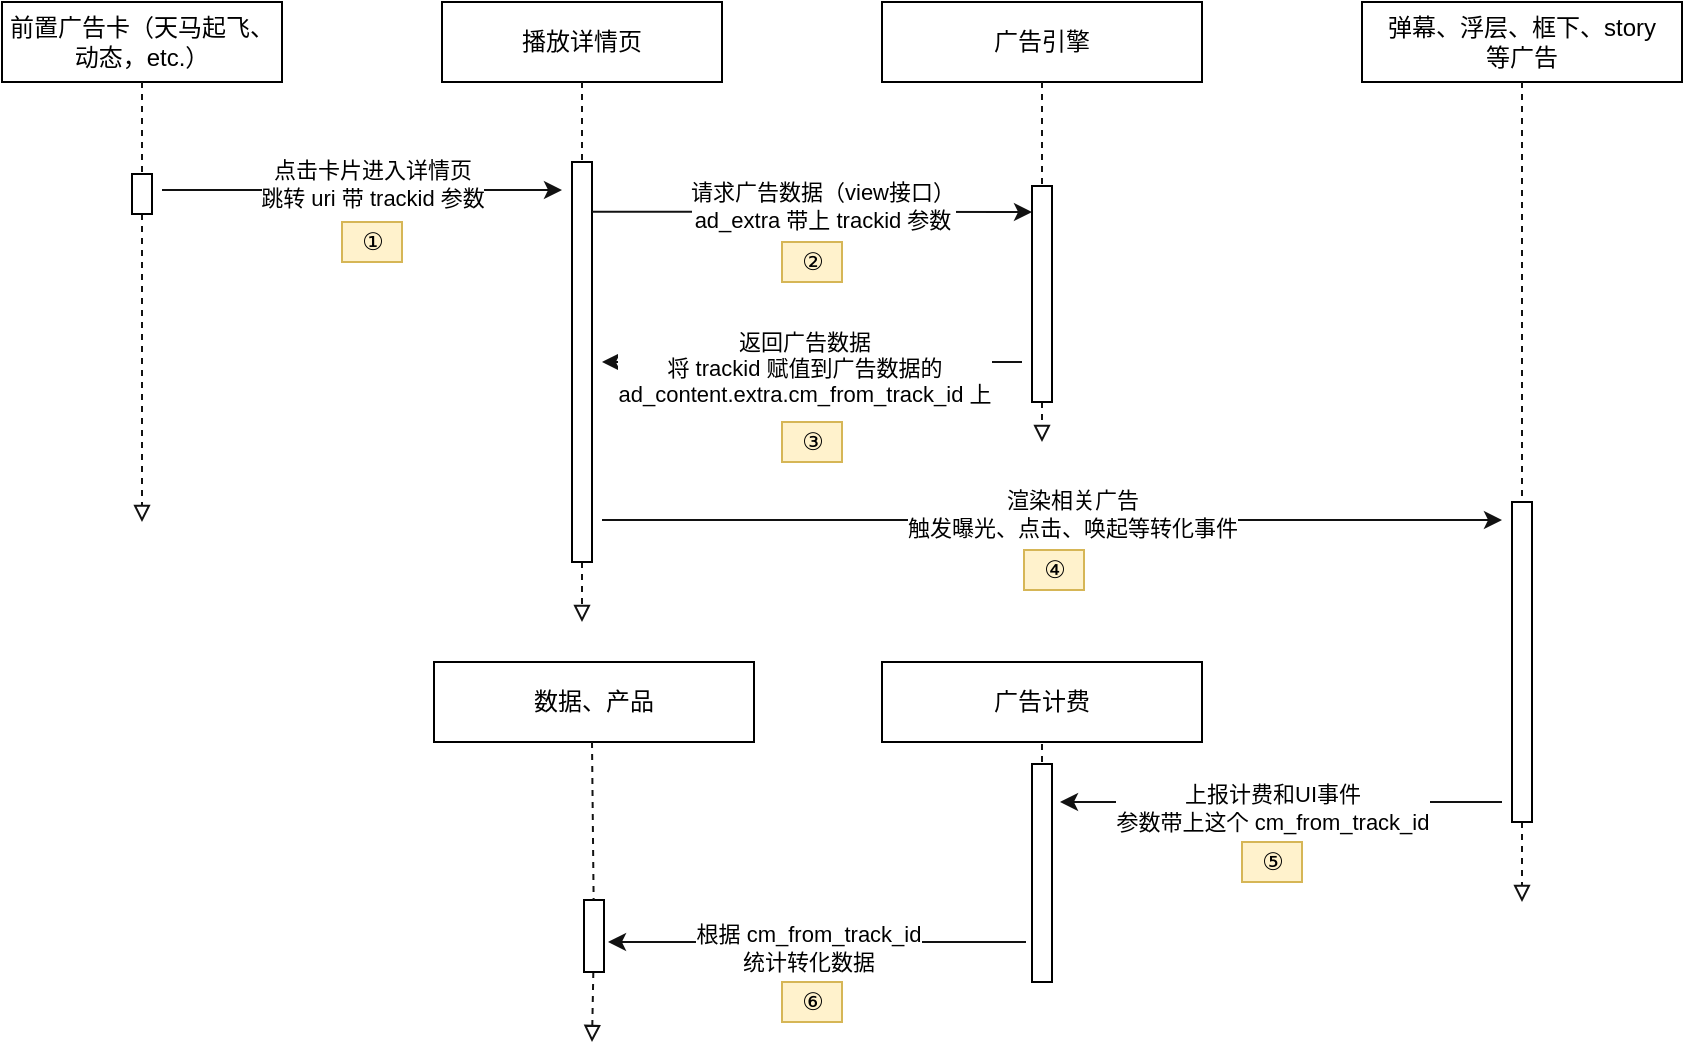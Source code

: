 <mxfile version="17.0.0" type="github"><diagram id="q6yRUSRNz8q-C1fMmrtT" name="Page-1"><mxGraphModel dx="1020" dy="648" grid="1" gridSize="10" guides="1" tooltips="1" connect="1" arrows="1" fold="1" page="1" pageScale="1" pageWidth="827" pageHeight="1169" math="0" shadow="0"><root><mxCell id="0"/><mxCell id="1" parent="0"/><mxCell id="r_xd5Zc-UnmTBXiOUZ6F-1" value="前置广告卡（天马起飞、动态，etc.）" style="rounded=0;whiteSpace=wrap;html=1;" vertex="1" parent="1"><mxGeometry x="100" y="100" width="140" height="40" as="geometry"/></mxCell><mxCell id="r_xd5Zc-UnmTBXiOUZ6F-2" value="播放详情页" style="rounded=0;whiteSpace=wrap;html=1;" vertex="1" parent="1"><mxGeometry x="320" y="100" width="140" height="40" as="geometry"/></mxCell><mxCell id="r_xd5Zc-UnmTBXiOUZ6F-3" value="弹幕、浮层、框下、story&lt;br&gt;等广告" style="rounded=0;whiteSpace=wrap;html=1;" vertex="1" parent="1"><mxGeometry x="780" y="100" width="160" height="40" as="geometry"/></mxCell><mxCell id="r_xd5Zc-UnmTBXiOUZ6F-5" value="广告引擎" style="rounded=0;whiteSpace=wrap;html=1;" vertex="1" parent="1"><mxGeometry x="540" y="100" width="160" height="40" as="geometry"/></mxCell><mxCell id="r_xd5Zc-UnmTBXiOUZ6F-6" value="" style="endArrow=block;dashed=1;html=1;strokeWidth=1;rounded=0;endFill=0;strokeColor=#121212;startArrow=none;startFill=0;exitX=0.5;exitY=1;exitDx=0;exitDy=0;" edge="1" parent="1" source="r_xd5Zc-UnmTBXiOUZ6F-7"><mxGeometry width="50" height="50" relative="1" as="geometry"><mxPoint x="50" y="310" as="sourcePoint"/><mxPoint x="170" y="360" as="targetPoint"/></mxGeometry></mxCell><mxCell id="r_xd5Zc-UnmTBXiOUZ6F-7" value="" style="rounded=0;whiteSpace=wrap;html=1;" vertex="1" parent="1"><mxGeometry x="165" y="186" width="10" height="20" as="geometry"/></mxCell><mxCell id="r_xd5Zc-UnmTBXiOUZ6F-8" value="" style="endArrow=none;dashed=1;html=1;strokeWidth=1;rounded=0;endFill=0;strokeColor=#121212;startArrow=none;startFill=0;exitX=0.5;exitY=1;exitDx=0;exitDy=0;" edge="1" parent="1" source="r_xd5Zc-UnmTBXiOUZ6F-1" target="r_xd5Zc-UnmTBXiOUZ6F-7"><mxGeometry width="50" height="50" relative="1" as="geometry"><mxPoint x="170" y="140" as="sourcePoint"/><mxPoint x="170" y="600" as="targetPoint"/></mxGeometry></mxCell><mxCell id="r_xd5Zc-UnmTBXiOUZ6F-9" value="" style="endArrow=classic;html=1;rounded=0;strokeColor=#121212;strokeWidth=1;" edge="1" parent="1"><mxGeometry width="50" height="50" relative="1" as="geometry"><mxPoint x="180" y="194" as="sourcePoint"/><mxPoint x="380" y="194" as="targetPoint"/></mxGeometry></mxCell><mxCell id="r_xd5Zc-UnmTBXiOUZ6F-11" value="点击卡片进入详情页&lt;br&gt;跳转 uri 带 trackid 参数" style="edgeLabel;html=1;align=center;verticalAlign=middle;resizable=0;points=[];" vertex="1" connectable="0" parent="r_xd5Zc-UnmTBXiOUZ6F-9"><mxGeometry x="0.044" y="3" relative="1" as="geometry"><mxPoint as="offset"/></mxGeometry></mxCell><mxCell id="r_xd5Zc-UnmTBXiOUZ6F-10" value="" style="endArrow=block;dashed=1;html=1;strokeWidth=1;rounded=0;endFill=0;strokeColor=#121212;startArrow=none;startFill=0;exitX=0.5;exitY=1;exitDx=0;exitDy=0;" edge="1" parent="1" source="r_xd5Zc-UnmTBXiOUZ6F-12"><mxGeometry width="50" height="50" relative="1" as="geometry"><mxPoint x="389.66" y="140.0" as="sourcePoint"/><mxPoint x="390" y="410" as="targetPoint"/></mxGeometry></mxCell><mxCell id="r_xd5Zc-UnmTBXiOUZ6F-12" value="" style="rounded=0;whiteSpace=wrap;html=1;" vertex="1" parent="1"><mxGeometry x="385" y="180" width="10" height="200" as="geometry"/></mxCell><mxCell id="r_xd5Zc-UnmTBXiOUZ6F-13" value="" style="endArrow=none;dashed=1;html=1;strokeWidth=1;rounded=0;endFill=0;strokeColor=#121212;startArrow=none;startFill=0;exitX=0.5;exitY=1;exitDx=0;exitDy=0;" edge="1" parent="1" source="r_xd5Zc-UnmTBXiOUZ6F-2" target="r_xd5Zc-UnmTBXiOUZ6F-12"><mxGeometry width="50" height="50" relative="1" as="geometry"><mxPoint x="390" y="140" as="sourcePoint"/><mxPoint x="390" y="600" as="targetPoint"/></mxGeometry></mxCell><mxCell id="r_xd5Zc-UnmTBXiOUZ6F-14" value="" style="endArrow=block;dashed=1;html=1;strokeWidth=1;rounded=0;endFill=0;strokeColor=#121212;startArrow=none;startFill=0;exitX=0.5;exitY=1;exitDx=0;exitDy=0;" edge="1" parent="1" source="r_xd5Zc-UnmTBXiOUZ6F-17"><mxGeometry width="50" height="50" relative="1" as="geometry"><mxPoint x="619.66" y="180.0" as="sourcePoint"/><mxPoint x="620" y="320" as="targetPoint"/></mxGeometry></mxCell><mxCell id="r_xd5Zc-UnmTBXiOUZ6F-15" value="" style="endArrow=classic;html=1;rounded=0;strokeColor=#121212;strokeWidth=1;exitX=1;exitY=0.5;exitDx=0;exitDy=0;" edge="1" parent="1"><mxGeometry width="50" height="50" relative="1" as="geometry"><mxPoint x="395" y="204.82" as="sourcePoint"/><mxPoint x="615" y="205" as="targetPoint"/></mxGeometry></mxCell><mxCell id="r_xd5Zc-UnmTBXiOUZ6F-16" value="请求广告数据（view接口）&lt;br&gt;ad_extra 带上 trackid 参数" style="edgeLabel;html=1;align=center;verticalAlign=middle;resizable=0;points=[];" vertex="1" connectable="0" parent="r_xd5Zc-UnmTBXiOUZ6F-15"><mxGeometry x="0.044" y="3" relative="1" as="geometry"><mxPoint as="offset"/></mxGeometry></mxCell><mxCell id="r_xd5Zc-UnmTBXiOUZ6F-17" value="" style="rounded=0;whiteSpace=wrap;html=1;" vertex="1" parent="1"><mxGeometry x="615" y="192" width="10" height="108" as="geometry"/></mxCell><mxCell id="r_xd5Zc-UnmTBXiOUZ6F-18" value="" style="endArrow=none;dashed=1;html=1;strokeWidth=1;rounded=0;endFill=0;strokeColor=#121212;startArrow=none;startFill=0;exitX=0.5;exitY=1;exitDx=0;exitDy=0;" edge="1" parent="1" source="r_xd5Zc-UnmTBXiOUZ6F-5" target="r_xd5Zc-UnmTBXiOUZ6F-17"><mxGeometry width="50" height="50" relative="1" as="geometry"><mxPoint x="620" y="140" as="sourcePoint"/><mxPoint x="620" y="600" as="targetPoint"/></mxGeometry></mxCell><mxCell id="r_xd5Zc-UnmTBXiOUZ6F-19" value="" style="endArrow=classic;html=1;rounded=0;strokeColor=#121212;strokeWidth=1;" edge="1" parent="1"><mxGeometry width="50" height="50" relative="1" as="geometry"><mxPoint x="610" y="280" as="sourcePoint"/><mxPoint x="400" y="280" as="targetPoint"/></mxGeometry></mxCell><mxCell id="r_xd5Zc-UnmTBXiOUZ6F-20" value="返回广告数据&lt;br&gt;将 trackid 赋值到广告数据的&lt;br&gt;ad_content.extra.cm_from_track_id 上" style="edgeLabel;html=1;align=center;verticalAlign=middle;resizable=0;points=[];" vertex="1" connectable="0" parent="r_xd5Zc-UnmTBXiOUZ6F-19"><mxGeometry x="0.044" y="3" relative="1" as="geometry"><mxPoint as="offset"/></mxGeometry></mxCell><mxCell id="r_xd5Zc-UnmTBXiOUZ6F-21" value="" style="endArrow=block;dashed=1;html=1;strokeWidth=1;rounded=0;endFill=0;strokeColor=#121212;startArrow=none;startFill=0;exitX=0.5;exitY=1;exitDx=0;exitDy=0;" edge="1" parent="1" source="r_xd5Zc-UnmTBXiOUZ6F-22"><mxGeometry width="50" height="50" relative="1" as="geometry"><mxPoint x="859.66" y="180.0" as="sourcePoint"/><mxPoint x="860" y="550" as="targetPoint"/></mxGeometry></mxCell><mxCell id="r_xd5Zc-UnmTBXiOUZ6F-22" value="" style="rounded=0;whiteSpace=wrap;html=1;" vertex="1" parent="1"><mxGeometry x="855" y="350" width="10" height="160" as="geometry"/></mxCell><mxCell id="r_xd5Zc-UnmTBXiOUZ6F-23" value="" style="endArrow=none;dashed=1;html=1;strokeWidth=1;rounded=0;endFill=0;strokeColor=#121212;startArrow=none;startFill=0;exitX=0.5;exitY=1;exitDx=0;exitDy=0;" edge="1" parent="1" source="r_xd5Zc-UnmTBXiOUZ6F-3" target="r_xd5Zc-UnmTBXiOUZ6F-22"><mxGeometry width="50" height="50" relative="1" as="geometry"><mxPoint x="860" y="140" as="sourcePoint"/><mxPoint x="860" y="600" as="targetPoint"/></mxGeometry></mxCell><mxCell id="r_xd5Zc-UnmTBXiOUZ6F-25" value="" style="endArrow=classic;html=1;rounded=0;strokeColor=#121212;strokeWidth=1;" edge="1" parent="1"><mxGeometry width="50" height="50" relative="1" as="geometry"><mxPoint x="400" y="359" as="sourcePoint"/><mxPoint x="850" y="359" as="targetPoint"/></mxGeometry></mxCell><mxCell id="r_xd5Zc-UnmTBXiOUZ6F-26" value="渲染相关广告&lt;br&gt;触发曝光、点击、唤起等转化事件" style="edgeLabel;html=1;align=center;verticalAlign=middle;resizable=0;points=[];" vertex="1" connectable="0" parent="r_xd5Zc-UnmTBXiOUZ6F-25"><mxGeometry x="0.044" y="3" relative="1" as="geometry"><mxPoint as="offset"/></mxGeometry></mxCell><mxCell id="r_xd5Zc-UnmTBXiOUZ6F-27" value="广告计费" style="rounded=0;whiteSpace=wrap;html=1;" vertex="1" parent="1"><mxGeometry x="540" y="430" width="160" height="40" as="geometry"/></mxCell><mxCell id="r_xd5Zc-UnmTBXiOUZ6F-28" value="" style="rounded=0;whiteSpace=wrap;html=1;" vertex="1" parent="1"><mxGeometry x="615" y="481" width="10" height="109" as="geometry"/></mxCell><mxCell id="r_xd5Zc-UnmTBXiOUZ6F-29" value="" style="endArrow=none;dashed=1;html=1;strokeWidth=1;rounded=0;endFill=0;strokeColor=#121212;startArrow=none;startFill=0;exitX=0.5;exitY=1;exitDx=0;exitDy=0;" edge="1" parent="1" target="r_xd5Zc-UnmTBXiOUZ6F-28"><mxGeometry width="50" height="50" relative="1" as="geometry"><mxPoint x="620" y="471" as="sourcePoint"/><mxPoint x="620" y="931" as="targetPoint"/></mxGeometry></mxCell><mxCell id="r_xd5Zc-UnmTBXiOUZ6F-30" value="" style="endArrow=classic;html=1;rounded=0;strokeColor=#121212;strokeWidth=1;" edge="1" parent="1"><mxGeometry width="50" height="50" relative="1" as="geometry"><mxPoint x="850" y="500" as="sourcePoint"/><mxPoint x="629" y="500" as="targetPoint"/></mxGeometry></mxCell><mxCell id="r_xd5Zc-UnmTBXiOUZ6F-31" value="上报计费和UI事件&lt;br&gt;参数带上这个 cm_from_track_id" style="edgeLabel;html=1;align=center;verticalAlign=middle;resizable=0;points=[];" vertex="1" connectable="0" parent="r_xd5Zc-UnmTBXiOUZ6F-30"><mxGeometry x="0.044" y="3" relative="1" as="geometry"><mxPoint as="offset"/></mxGeometry></mxCell><mxCell id="r_xd5Zc-UnmTBXiOUZ6F-32" value="①" style="text;html=1;align=center;verticalAlign=middle;resizable=0;points=[];autosize=1;strokeColor=#d6b656;fillColor=#fff2cc;" vertex="1" parent="1"><mxGeometry x="270" y="210" width="30" height="20" as="geometry"/></mxCell><mxCell id="r_xd5Zc-UnmTBXiOUZ6F-33" value="②" style="text;html=1;align=center;verticalAlign=middle;resizable=0;points=[];autosize=1;strokeColor=#d6b656;fillColor=#fff2cc;" vertex="1" parent="1"><mxGeometry x="490" y="220" width="30" height="20" as="geometry"/></mxCell><mxCell id="r_xd5Zc-UnmTBXiOUZ6F-34" value="③" style="text;html=1;align=center;verticalAlign=middle;resizable=0;points=[];autosize=1;strokeColor=#d6b656;fillColor=#fff2cc;" vertex="1" parent="1"><mxGeometry x="490" y="310" width="30" height="20" as="geometry"/></mxCell><mxCell id="r_xd5Zc-UnmTBXiOUZ6F-35" value="④" style="text;html=1;align=center;verticalAlign=middle;resizable=0;points=[];autosize=1;strokeColor=#d6b656;fillColor=#fff2cc;" vertex="1" parent="1"><mxGeometry x="611" y="374" width="30" height="20" as="geometry"/></mxCell><mxCell id="r_xd5Zc-UnmTBXiOUZ6F-36" value="⑤" style="text;html=1;align=center;verticalAlign=middle;resizable=0;points=[];autosize=1;strokeColor=#d6b656;fillColor=#fff2cc;" vertex="1" parent="1"><mxGeometry x="720" y="520" width="30" height="20" as="geometry"/></mxCell><mxCell id="r_xd5Zc-UnmTBXiOUZ6F-37" value="数据、产品" style="rounded=0;whiteSpace=wrap;html=1;" vertex="1" parent="1"><mxGeometry x="316" y="430" width="160" height="40" as="geometry"/></mxCell><mxCell id="r_xd5Zc-UnmTBXiOUZ6F-44" value="" style="endArrow=block;dashed=1;html=1;strokeWidth=1;rounded=0;endFill=0;strokeColor=#121212;startArrow=none;startFill=0;" edge="1" parent="1" source="r_xd5Zc-UnmTBXiOUZ6F-45"><mxGeometry width="50" height="50" relative="1" as="geometry"><mxPoint x="395" y="470" as="sourcePoint"/><mxPoint x="395" y="620" as="targetPoint"/></mxGeometry></mxCell><mxCell id="r_xd5Zc-UnmTBXiOUZ6F-45" value="" style="rounded=0;whiteSpace=wrap;html=1;" vertex="1" parent="1"><mxGeometry x="391" y="549" width="10" height="36" as="geometry"/></mxCell><mxCell id="r_xd5Zc-UnmTBXiOUZ6F-48" value="" style="endArrow=none;dashed=1;html=1;strokeWidth=1;rounded=0;endFill=0;strokeColor=#121212;startArrow=none;startFill=0;" edge="1" parent="1" target="r_xd5Zc-UnmTBXiOUZ6F-45"><mxGeometry width="50" height="50" relative="1" as="geometry"><mxPoint x="395" y="470.0" as="sourcePoint"/><mxPoint x="395" y="620" as="targetPoint"/></mxGeometry></mxCell><mxCell id="r_xd5Zc-UnmTBXiOUZ6F-49" value="" style="endArrow=classic;html=1;rounded=0;strokeColor=#121212;strokeWidth=1;" edge="1" parent="1"><mxGeometry width="50" height="50" relative="1" as="geometry"><mxPoint x="612" y="570" as="sourcePoint"/><mxPoint x="403" y="570.0" as="targetPoint"/></mxGeometry></mxCell><mxCell id="r_xd5Zc-UnmTBXiOUZ6F-50" value="根据 cm_from_track_id&lt;br&gt;统计转化数据" style="edgeLabel;html=1;align=center;verticalAlign=middle;resizable=0;points=[];" vertex="1" connectable="0" parent="r_xd5Zc-UnmTBXiOUZ6F-49"><mxGeometry x="0.044" y="3" relative="1" as="geometry"><mxPoint as="offset"/></mxGeometry></mxCell><mxCell id="r_xd5Zc-UnmTBXiOUZ6F-51" value="⑥" style="text;html=1;align=center;verticalAlign=middle;resizable=0;points=[];autosize=1;strokeColor=#d6b656;fillColor=#fff2cc;" vertex="1" parent="1"><mxGeometry x="490" y="590" width="30" height="20" as="geometry"/></mxCell></root></mxGraphModel></diagram></mxfile>
